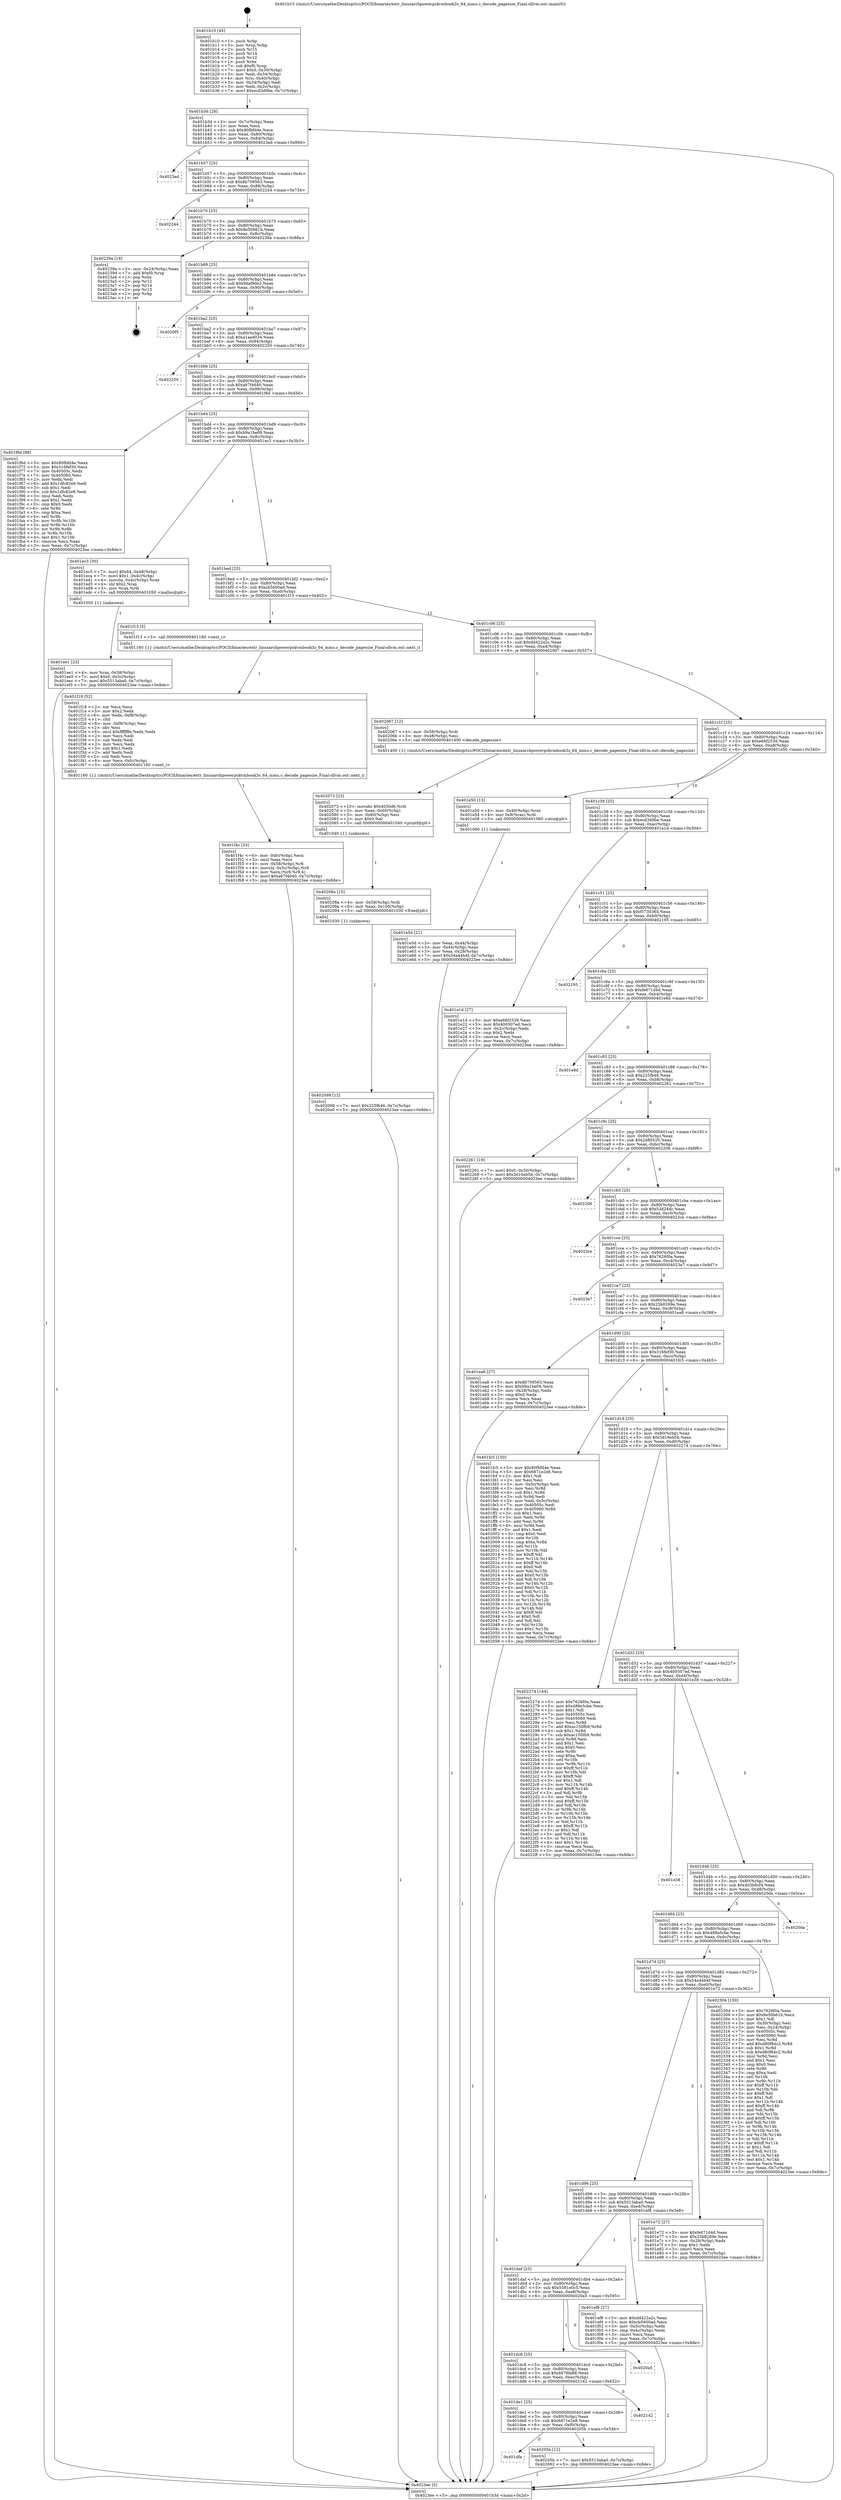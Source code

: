 digraph "0x401b10" {
  label = "0x401b10 (/mnt/c/Users/mathe/Desktop/tcc/POCII/binaries/extr_linuxarchpowerpckvmbook3s_64_mmu.c_decode_pagesize_Final-ollvm.out::main(0))"
  labelloc = "t"
  node[shape=record]

  Entry [label="",width=0.3,height=0.3,shape=circle,fillcolor=black,style=filled]
  "0x401b3d" [label="{
     0x401b3d [26]\l
     | [instrs]\l
     &nbsp;&nbsp;0x401b3d \<+3\>: mov -0x7c(%rbp),%eax\l
     &nbsp;&nbsp;0x401b40 \<+2\>: mov %eax,%ecx\l
     &nbsp;&nbsp;0x401b42 \<+6\>: sub $0x80fbfd4e,%ecx\l
     &nbsp;&nbsp;0x401b48 \<+3\>: mov %eax,-0x80(%rbp)\l
     &nbsp;&nbsp;0x401b4b \<+6\>: mov %ecx,-0x84(%rbp)\l
     &nbsp;&nbsp;0x401b51 \<+6\>: je 00000000004023ad \<main+0x89d\>\l
  }"]
  "0x4023ad" [label="{
     0x4023ad\l
  }", style=dashed]
  "0x401b57" [label="{
     0x401b57 [25]\l
     | [instrs]\l
     &nbsp;&nbsp;0x401b57 \<+5\>: jmp 0000000000401b5c \<main+0x4c\>\l
     &nbsp;&nbsp;0x401b5c \<+3\>: mov -0x80(%rbp),%eax\l
     &nbsp;&nbsp;0x401b5f \<+5\>: sub $0x8b709563,%eax\l
     &nbsp;&nbsp;0x401b64 \<+6\>: mov %eax,-0x88(%rbp)\l
     &nbsp;&nbsp;0x401b6a \<+6\>: je 0000000000402244 \<main+0x734\>\l
  }"]
  Exit [label="",width=0.3,height=0.3,shape=circle,fillcolor=black,style=filled,peripheries=2]
  "0x402244" [label="{
     0x402244\l
  }", style=dashed]
  "0x401b70" [label="{
     0x401b70 [25]\l
     | [instrs]\l
     &nbsp;&nbsp;0x401b70 \<+5\>: jmp 0000000000401b75 \<main+0x65\>\l
     &nbsp;&nbsp;0x401b75 \<+3\>: mov -0x80(%rbp),%eax\l
     &nbsp;&nbsp;0x401b78 \<+5\>: sub $0x8e50b61b,%eax\l
     &nbsp;&nbsp;0x401b7d \<+6\>: mov %eax,-0x8c(%rbp)\l
     &nbsp;&nbsp;0x401b83 \<+6\>: je 000000000040239a \<main+0x88a\>\l
  }"]
  "0x402099" [label="{
     0x402099 [12]\l
     | [instrs]\l
     &nbsp;&nbsp;0x402099 \<+7\>: movl $0x225fb46,-0x7c(%rbp)\l
     &nbsp;&nbsp;0x4020a0 \<+5\>: jmp 00000000004023ee \<main+0x8de\>\l
  }"]
  "0x40239a" [label="{
     0x40239a [19]\l
     | [instrs]\l
     &nbsp;&nbsp;0x40239a \<+3\>: mov -0x24(%rbp),%eax\l
     &nbsp;&nbsp;0x40239d \<+7\>: add $0xf0,%rsp\l
     &nbsp;&nbsp;0x4023a4 \<+1\>: pop %rbx\l
     &nbsp;&nbsp;0x4023a5 \<+2\>: pop %r12\l
     &nbsp;&nbsp;0x4023a7 \<+2\>: pop %r14\l
     &nbsp;&nbsp;0x4023a9 \<+2\>: pop %r15\l
     &nbsp;&nbsp;0x4023ab \<+1\>: pop %rbp\l
     &nbsp;&nbsp;0x4023ac \<+1\>: ret\l
  }"]
  "0x401b89" [label="{
     0x401b89 [25]\l
     | [instrs]\l
     &nbsp;&nbsp;0x401b89 \<+5\>: jmp 0000000000401b8e \<main+0x7e\>\l
     &nbsp;&nbsp;0x401b8e \<+3\>: mov -0x80(%rbp),%eax\l
     &nbsp;&nbsp;0x401b91 \<+5\>: sub $0x9daf9de2,%eax\l
     &nbsp;&nbsp;0x401b96 \<+6\>: mov %eax,-0x90(%rbp)\l
     &nbsp;&nbsp;0x401b9c \<+6\>: je 00000000004020f5 \<main+0x5e5\>\l
  }"]
  "0x40208a" [label="{
     0x40208a [15]\l
     | [instrs]\l
     &nbsp;&nbsp;0x40208a \<+4\>: mov -0x58(%rbp),%rdi\l
     &nbsp;&nbsp;0x40208e \<+6\>: mov %eax,-0x100(%rbp)\l
     &nbsp;&nbsp;0x402094 \<+5\>: call 0000000000401030 \<free@plt\>\l
     | [calls]\l
     &nbsp;&nbsp;0x401030 \{1\} (unknown)\l
  }"]
  "0x4020f5" [label="{
     0x4020f5\l
  }", style=dashed]
  "0x401ba2" [label="{
     0x401ba2 [25]\l
     | [instrs]\l
     &nbsp;&nbsp;0x401ba2 \<+5\>: jmp 0000000000401ba7 \<main+0x97\>\l
     &nbsp;&nbsp;0x401ba7 \<+3\>: mov -0x80(%rbp),%eax\l
     &nbsp;&nbsp;0x401baa \<+5\>: sub $0xa1aed034,%eax\l
     &nbsp;&nbsp;0x401baf \<+6\>: mov %eax,-0x94(%rbp)\l
     &nbsp;&nbsp;0x401bb5 \<+6\>: je 0000000000402250 \<main+0x740\>\l
  }"]
  "0x402073" [label="{
     0x402073 [23]\l
     | [instrs]\l
     &nbsp;&nbsp;0x402073 \<+10\>: movabs $0x4030d6,%rdi\l
     &nbsp;&nbsp;0x40207d \<+3\>: mov %eax,-0x60(%rbp)\l
     &nbsp;&nbsp;0x402080 \<+3\>: mov -0x60(%rbp),%esi\l
     &nbsp;&nbsp;0x402083 \<+2\>: mov $0x0,%al\l
     &nbsp;&nbsp;0x402085 \<+5\>: call 0000000000401040 \<printf@plt\>\l
     | [calls]\l
     &nbsp;&nbsp;0x401040 \{1\} (unknown)\l
  }"]
  "0x402250" [label="{
     0x402250\l
  }", style=dashed]
  "0x401bbb" [label="{
     0x401bbb [25]\l
     | [instrs]\l
     &nbsp;&nbsp;0x401bbb \<+5\>: jmp 0000000000401bc0 \<main+0xb0\>\l
     &nbsp;&nbsp;0x401bc0 \<+3\>: mov -0x80(%rbp),%eax\l
     &nbsp;&nbsp;0x401bc3 \<+5\>: sub $0xa67f4640,%eax\l
     &nbsp;&nbsp;0x401bc8 \<+6\>: mov %eax,-0x98(%rbp)\l
     &nbsp;&nbsp;0x401bce \<+6\>: je 0000000000401f6d \<main+0x45d\>\l
  }"]
  "0x401dfa" [label="{
     0x401dfa\l
  }", style=dashed]
  "0x401f6d" [label="{
     0x401f6d [88]\l
     | [instrs]\l
     &nbsp;&nbsp;0x401f6d \<+5\>: mov $0x80fbfd4e,%eax\l
     &nbsp;&nbsp;0x401f72 \<+5\>: mov $0x316fef30,%ecx\l
     &nbsp;&nbsp;0x401f77 \<+7\>: mov 0x40505c,%edx\l
     &nbsp;&nbsp;0x401f7e \<+7\>: mov 0x405060,%esi\l
     &nbsp;&nbsp;0x401f85 \<+2\>: mov %edx,%edi\l
     &nbsp;&nbsp;0x401f87 \<+6\>: add $0x1dfc82e9,%edi\l
     &nbsp;&nbsp;0x401f8d \<+3\>: sub $0x1,%edi\l
     &nbsp;&nbsp;0x401f90 \<+6\>: sub $0x1dfc82e9,%edi\l
     &nbsp;&nbsp;0x401f96 \<+3\>: imul %edi,%edx\l
     &nbsp;&nbsp;0x401f99 \<+3\>: and $0x1,%edx\l
     &nbsp;&nbsp;0x401f9c \<+3\>: cmp $0x0,%edx\l
     &nbsp;&nbsp;0x401f9f \<+4\>: sete %r8b\l
     &nbsp;&nbsp;0x401fa3 \<+3\>: cmp $0xa,%esi\l
     &nbsp;&nbsp;0x401fa6 \<+4\>: setl %r9b\l
     &nbsp;&nbsp;0x401faa \<+3\>: mov %r8b,%r10b\l
     &nbsp;&nbsp;0x401fad \<+3\>: and %r9b,%r10b\l
     &nbsp;&nbsp;0x401fb0 \<+3\>: xor %r9b,%r8b\l
     &nbsp;&nbsp;0x401fb3 \<+3\>: or %r8b,%r10b\l
     &nbsp;&nbsp;0x401fb6 \<+4\>: test $0x1,%r10b\l
     &nbsp;&nbsp;0x401fba \<+3\>: cmovne %ecx,%eax\l
     &nbsp;&nbsp;0x401fbd \<+3\>: mov %eax,-0x7c(%rbp)\l
     &nbsp;&nbsp;0x401fc0 \<+5\>: jmp 00000000004023ee \<main+0x8de\>\l
  }"]
  "0x401bd4" [label="{
     0x401bd4 [25]\l
     | [instrs]\l
     &nbsp;&nbsp;0x401bd4 \<+5\>: jmp 0000000000401bd9 \<main+0xc9\>\l
     &nbsp;&nbsp;0x401bd9 \<+3\>: mov -0x80(%rbp),%eax\l
     &nbsp;&nbsp;0x401bdc \<+5\>: sub $0xb9a1be09,%eax\l
     &nbsp;&nbsp;0x401be1 \<+6\>: mov %eax,-0x9c(%rbp)\l
     &nbsp;&nbsp;0x401be7 \<+6\>: je 0000000000401ec3 \<main+0x3b3\>\l
  }"]
  "0x40205b" [label="{
     0x40205b [12]\l
     | [instrs]\l
     &nbsp;&nbsp;0x40205b \<+7\>: movl $0x5513aba0,-0x7c(%rbp)\l
     &nbsp;&nbsp;0x402062 \<+5\>: jmp 00000000004023ee \<main+0x8de\>\l
  }"]
  "0x401ec3" [label="{
     0x401ec3 [30]\l
     | [instrs]\l
     &nbsp;&nbsp;0x401ec3 \<+7\>: movl $0x64,-0x48(%rbp)\l
     &nbsp;&nbsp;0x401eca \<+7\>: movl $0x1,-0x4c(%rbp)\l
     &nbsp;&nbsp;0x401ed1 \<+4\>: movslq -0x4c(%rbp),%rax\l
     &nbsp;&nbsp;0x401ed5 \<+4\>: shl $0x2,%rax\l
     &nbsp;&nbsp;0x401ed9 \<+3\>: mov %rax,%rdi\l
     &nbsp;&nbsp;0x401edc \<+5\>: call 0000000000401050 \<malloc@plt\>\l
     | [calls]\l
     &nbsp;&nbsp;0x401050 \{1\} (unknown)\l
  }"]
  "0x401bed" [label="{
     0x401bed [25]\l
     | [instrs]\l
     &nbsp;&nbsp;0x401bed \<+5\>: jmp 0000000000401bf2 \<main+0xe2\>\l
     &nbsp;&nbsp;0x401bf2 \<+3\>: mov -0x80(%rbp),%eax\l
     &nbsp;&nbsp;0x401bf5 \<+5\>: sub $0xcb5600ad,%eax\l
     &nbsp;&nbsp;0x401bfa \<+6\>: mov %eax,-0xa0(%rbp)\l
     &nbsp;&nbsp;0x401c00 \<+6\>: je 0000000000401f13 \<main+0x403\>\l
  }"]
  "0x401de1" [label="{
     0x401de1 [25]\l
     | [instrs]\l
     &nbsp;&nbsp;0x401de1 \<+5\>: jmp 0000000000401de6 \<main+0x2d6\>\l
     &nbsp;&nbsp;0x401de6 \<+3\>: mov -0x80(%rbp),%eax\l
     &nbsp;&nbsp;0x401de9 \<+5\>: sub $0x6871e2e8,%eax\l
     &nbsp;&nbsp;0x401dee \<+6\>: mov %eax,-0xf0(%rbp)\l
     &nbsp;&nbsp;0x401df4 \<+6\>: je 000000000040205b \<main+0x54b\>\l
  }"]
  "0x401f13" [label="{
     0x401f13 [5]\l
     | [instrs]\l
     &nbsp;&nbsp;0x401f13 \<+5\>: call 0000000000401160 \<next_i\>\l
     | [calls]\l
     &nbsp;&nbsp;0x401160 \{1\} (/mnt/c/Users/mathe/Desktop/tcc/POCII/binaries/extr_linuxarchpowerpckvmbook3s_64_mmu.c_decode_pagesize_Final-ollvm.out::next_i)\l
  }"]
  "0x401c06" [label="{
     0x401c06 [25]\l
     | [instrs]\l
     &nbsp;&nbsp;0x401c06 \<+5\>: jmp 0000000000401c0b \<main+0xfb\>\l
     &nbsp;&nbsp;0x401c0b \<+3\>: mov -0x80(%rbp),%eax\l
     &nbsp;&nbsp;0x401c0e \<+5\>: sub $0xdd422a2c,%eax\l
     &nbsp;&nbsp;0x401c13 \<+6\>: mov %eax,-0xa4(%rbp)\l
     &nbsp;&nbsp;0x401c19 \<+6\>: je 0000000000402067 \<main+0x557\>\l
  }"]
  "0x402142" [label="{
     0x402142\l
  }", style=dashed]
  "0x402067" [label="{
     0x402067 [12]\l
     | [instrs]\l
     &nbsp;&nbsp;0x402067 \<+4\>: mov -0x58(%rbp),%rdi\l
     &nbsp;&nbsp;0x40206b \<+3\>: mov -0x48(%rbp),%esi\l
     &nbsp;&nbsp;0x40206e \<+5\>: call 0000000000401400 \<decode_pagesize\>\l
     | [calls]\l
     &nbsp;&nbsp;0x401400 \{1\} (/mnt/c/Users/mathe/Desktop/tcc/POCII/binaries/extr_linuxarchpowerpckvmbook3s_64_mmu.c_decode_pagesize_Final-ollvm.out::decode_pagesize)\l
  }"]
  "0x401c1f" [label="{
     0x401c1f [25]\l
     | [instrs]\l
     &nbsp;&nbsp;0x401c1f \<+5\>: jmp 0000000000401c24 \<main+0x114\>\l
     &nbsp;&nbsp;0x401c24 \<+3\>: mov -0x80(%rbp),%eax\l
     &nbsp;&nbsp;0x401c27 \<+5\>: sub $0xe66f2539,%eax\l
     &nbsp;&nbsp;0x401c2c \<+6\>: mov %eax,-0xa8(%rbp)\l
     &nbsp;&nbsp;0x401c32 \<+6\>: je 0000000000401e50 \<main+0x340\>\l
  }"]
  "0x401dc8" [label="{
     0x401dc8 [25]\l
     | [instrs]\l
     &nbsp;&nbsp;0x401dc8 \<+5\>: jmp 0000000000401dcd \<main+0x2bd\>\l
     &nbsp;&nbsp;0x401dcd \<+3\>: mov -0x80(%rbp),%eax\l
     &nbsp;&nbsp;0x401dd0 \<+5\>: sub $0x6678fa88,%eax\l
     &nbsp;&nbsp;0x401dd5 \<+6\>: mov %eax,-0xec(%rbp)\l
     &nbsp;&nbsp;0x401ddb \<+6\>: je 0000000000402142 \<main+0x632\>\l
  }"]
  "0x401e50" [label="{
     0x401e50 [13]\l
     | [instrs]\l
     &nbsp;&nbsp;0x401e50 \<+4\>: mov -0x40(%rbp),%rax\l
     &nbsp;&nbsp;0x401e54 \<+4\>: mov 0x8(%rax),%rdi\l
     &nbsp;&nbsp;0x401e58 \<+5\>: call 0000000000401060 \<atoi@plt\>\l
     | [calls]\l
     &nbsp;&nbsp;0x401060 \{1\} (unknown)\l
  }"]
  "0x401c38" [label="{
     0x401c38 [25]\l
     | [instrs]\l
     &nbsp;&nbsp;0x401c38 \<+5\>: jmp 0000000000401c3d \<main+0x12d\>\l
     &nbsp;&nbsp;0x401c3d \<+3\>: mov -0x80(%rbp),%eax\l
     &nbsp;&nbsp;0x401c40 \<+5\>: sub $0xecd3d9be,%eax\l
     &nbsp;&nbsp;0x401c45 \<+6\>: mov %eax,-0xac(%rbp)\l
     &nbsp;&nbsp;0x401c4b \<+6\>: je 0000000000401e1d \<main+0x30d\>\l
  }"]
  "0x4020a5" [label="{
     0x4020a5\l
  }", style=dashed]
  "0x401e1d" [label="{
     0x401e1d [27]\l
     | [instrs]\l
     &nbsp;&nbsp;0x401e1d \<+5\>: mov $0xe66f2539,%eax\l
     &nbsp;&nbsp;0x401e22 \<+5\>: mov $0x400507ed,%ecx\l
     &nbsp;&nbsp;0x401e27 \<+3\>: mov -0x2c(%rbp),%edx\l
     &nbsp;&nbsp;0x401e2a \<+3\>: cmp $0x2,%edx\l
     &nbsp;&nbsp;0x401e2d \<+3\>: cmovne %ecx,%eax\l
     &nbsp;&nbsp;0x401e30 \<+3\>: mov %eax,-0x7c(%rbp)\l
     &nbsp;&nbsp;0x401e33 \<+5\>: jmp 00000000004023ee \<main+0x8de\>\l
  }"]
  "0x401c51" [label="{
     0x401c51 [25]\l
     | [instrs]\l
     &nbsp;&nbsp;0x401c51 \<+5\>: jmp 0000000000401c56 \<main+0x146\>\l
     &nbsp;&nbsp;0x401c56 \<+3\>: mov -0x80(%rbp),%eax\l
     &nbsp;&nbsp;0x401c59 \<+5\>: sub $0xf5730365,%eax\l
     &nbsp;&nbsp;0x401c5e \<+6\>: mov %eax,-0xb0(%rbp)\l
     &nbsp;&nbsp;0x401c64 \<+6\>: je 0000000000402195 \<main+0x685\>\l
  }"]
  "0x4023ee" [label="{
     0x4023ee [5]\l
     | [instrs]\l
     &nbsp;&nbsp;0x4023ee \<+5\>: jmp 0000000000401b3d \<main+0x2d\>\l
  }"]
  "0x401b10" [label="{
     0x401b10 [45]\l
     | [instrs]\l
     &nbsp;&nbsp;0x401b10 \<+1\>: push %rbp\l
     &nbsp;&nbsp;0x401b11 \<+3\>: mov %rsp,%rbp\l
     &nbsp;&nbsp;0x401b14 \<+2\>: push %r15\l
     &nbsp;&nbsp;0x401b16 \<+2\>: push %r14\l
     &nbsp;&nbsp;0x401b18 \<+2\>: push %r12\l
     &nbsp;&nbsp;0x401b1a \<+1\>: push %rbx\l
     &nbsp;&nbsp;0x401b1b \<+7\>: sub $0xf0,%rsp\l
     &nbsp;&nbsp;0x401b22 \<+7\>: movl $0x0,-0x30(%rbp)\l
     &nbsp;&nbsp;0x401b29 \<+3\>: mov %edi,-0x34(%rbp)\l
     &nbsp;&nbsp;0x401b2c \<+4\>: mov %rsi,-0x40(%rbp)\l
     &nbsp;&nbsp;0x401b30 \<+3\>: mov -0x34(%rbp),%edi\l
     &nbsp;&nbsp;0x401b33 \<+3\>: mov %edi,-0x2c(%rbp)\l
     &nbsp;&nbsp;0x401b36 \<+7\>: movl $0xecd3d9be,-0x7c(%rbp)\l
  }"]
  "0x401e5d" [label="{
     0x401e5d [21]\l
     | [instrs]\l
     &nbsp;&nbsp;0x401e5d \<+3\>: mov %eax,-0x44(%rbp)\l
     &nbsp;&nbsp;0x401e60 \<+3\>: mov -0x44(%rbp),%eax\l
     &nbsp;&nbsp;0x401e63 \<+3\>: mov %eax,-0x28(%rbp)\l
     &nbsp;&nbsp;0x401e66 \<+7\>: movl $0x54a44b4f,-0x7c(%rbp)\l
     &nbsp;&nbsp;0x401e6d \<+5\>: jmp 00000000004023ee \<main+0x8de\>\l
  }"]
  "0x401f4c" [label="{
     0x401f4c [33]\l
     | [instrs]\l
     &nbsp;&nbsp;0x401f4c \<+6\>: mov -0xfc(%rbp),%ecx\l
     &nbsp;&nbsp;0x401f52 \<+3\>: imul %eax,%ecx\l
     &nbsp;&nbsp;0x401f55 \<+4\>: mov -0x58(%rbp),%r8\l
     &nbsp;&nbsp;0x401f59 \<+4\>: movslq -0x5c(%rbp),%r9\l
     &nbsp;&nbsp;0x401f5d \<+4\>: mov %ecx,(%r8,%r9,4)\l
     &nbsp;&nbsp;0x401f61 \<+7\>: movl $0xa67f4640,-0x7c(%rbp)\l
     &nbsp;&nbsp;0x401f68 \<+5\>: jmp 00000000004023ee \<main+0x8de\>\l
  }"]
  "0x402195" [label="{
     0x402195\l
  }", style=dashed]
  "0x401c6a" [label="{
     0x401c6a [25]\l
     | [instrs]\l
     &nbsp;&nbsp;0x401c6a \<+5\>: jmp 0000000000401c6f \<main+0x15f\>\l
     &nbsp;&nbsp;0x401c6f \<+3\>: mov -0x80(%rbp),%eax\l
     &nbsp;&nbsp;0x401c72 \<+5\>: sub $0xfe671d4d,%eax\l
     &nbsp;&nbsp;0x401c77 \<+6\>: mov %eax,-0xb4(%rbp)\l
     &nbsp;&nbsp;0x401c7d \<+6\>: je 0000000000401e8d \<main+0x37d\>\l
  }"]
  "0x401f18" [label="{
     0x401f18 [52]\l
     | [instrs]\l
     &nbsp;&nbsp;0x401f18 \<+2\>: xor %ecx,%ecx\l
     &nbsp;&nbsp;0x401f1a \<+5\>: mov $0x2,%edx\l
     &nbsp;&nbsp;0x401f1f \<+6\>: mov %edx,-0xf8(%rbp)\l
     &nbsp;&nbsp;0x401f25 \<+1\>: cltd\l
     &nbsp;&nbsp;0x401f26 \<+6\>: mov -0xf8(%rbp),%esi\l
     &nbsp;&nbsp;0x401f2c \<+2\>: idiv %esi\l
     &nbsp;&nbsp;0x401f2e \<+6\>: imul $0xfffffffe,%edx,%edx\l
     &nbsp;&nbsp;0x401f34 \<+2\>: mov %ecx,%edi\l
     &nbsp;&nbsp;0x401f36 \<+2\>: sub %edx,%edi\l
     &nbsp;&nbsp;0x401f38 \<+2\>: mov %ecx,%edx\l
     &nbsp;&nbsp;0x401f3a \<+3\>: sub $0x1,%edx\l
     &nbsp;&nbsp;0x401f3d \<+2\>: add %edx,%edi\l
     &nbsp;&nbsp;0x401f3f \<+2\>: sub %edi,%ecx\l
     &nbsp;&nbsp;0x401f41 \<+6\>: mov %ecx,-0xfc(%rbp)\l
     &nbsp;&nbsp;0x401f47 \<+5\>: call 0000000000401160 \<next_i\>\l
     | [calls]\l
     &nbsp;&nbsp;0x401160 \{1\} (/mnt/c/Users/mathe/Desktop/tcc/POCII/binaries/extr_linuxarchpowerpckvmbook3s_64_mmu.c_decode_pagesize_Final-ollvm.out::next_i)\l
  }"]
  "0x401e8d" [label="{
     0x401e8d\l
  }", style=dashed]
  "0x401c83" [label="{
     0x401c83 [25]\l
     | [instrs]\l
     &nbsp;&nbsp;0x401c83 \<+5\>: jmp 0000000000401c88 \<main+0x178\>\l
     &nbsp;&nbsp;0x401c88 \<+3\>: mov -0x80(%rbp),%eax\l
     &nbsp;&nbsp;0x401c8b \<+5\>: sub $0x225fb46,%eax\l
     &nbsp;&nbsp;0x401c90 \<+6\>: mov %eax,-0xb8(%rbp)\l
     &nbsp;&nbsp;0x401c96 \<+6\>: je 0000000000402261 \<main+0x751\>\l
  }"]
  "0x401daf" [label="{
     0x401daf [25]\l
     | [instrs]\l
     &nbsp;&nbsp;0x401daf \<+5\>: jmp 0000000000401db4 \<main+0x2a4\>\l
     &nbsp;&nbsp;0x401db4 \<+3\>: mov -0x80(%rbp),%eax\l
     &nbsp;&nbsp;0x401db7 \<+5\>: sub $0x5581e0c5,%eax\l
     &nbsp;&nbsp;0x401dbc \<+6\>: mov %eax,-0xe8(%rbp)\l
     &nbsp;&nbsp;0x401dc2 \<+6\>: je 00000000004020a5 \<main+0x595\>\l
  }"]
  "0x402261" [label="{
     0x402261 [19]\l
     | [instrs]\l
     &nbsp;&nbsp;0x402261 \<+7\>: movl $0x0,-0x30(%rbp)\l
     &nbsp;&nbsp;0x402268 \<+7\>: movl $0x3d16eb5b,-0x7c(%rbp)\l
     &nbsp;&nbsp;0x40226f \<+5\>: jmp 00000000004023ee \<main+0x8de\>\l
  }"]
  "0x401c9c" [label="{
     0x401c9c [25]\l
     | [instrs]\l
     &nbsp;&nbsp;0x401c9c \<+5\>: jmp 0000000000401ca1 \<main+0x191\>\l
     &nbsp;&nbsp;0x401ca1 \<+3\>: mov -0x80(%rbp),%eax\l
     &nbsp;&nbsp;0x401ca4 \<+5\>: sub $0x2d89520,%eax\l
     &nbsp;&nbsp;0x401ca9 \<+6\>: mov %eax,-0xbc(%rbp)\l
     &nbsp;&nbsp;0x401caf \<+6\>: je 0000000000402206 \<main+0x6f6\>\l
  }"]
  "0x401ef8" [label="{
     0x401ef8 [27]\l
     | [instrs]\l
     &nbsp;&nbsp;0x401ef8 \<+5\>: mov $0xdd422a2c,%eax\l
     &nbsp;&nbsp;0x401efd \<+5\>: mov $0xcb5600ad,%ecx\l
     &nbsp;&nbsp;0x401f02 \<+3\>: mov -0x5c(%rbp),%edx\l
     &nbsp;&nbsp;0x401f05 \<+3\>: cmp -0x4c(%rbp),%edx\l
     &nbsp;&nbsp;0x401f08 \<+3\>: cmovl %ecx,%eax\l
     &nbsp;&nbsp;0x401f0b \<+3\>: mov %eax,-0x7c(%rbp)\l
     &nbsp;&nbsp;0x401f0e \<+5\>: jmp 00000000004023ee \<main+0x8de\>\l
  }"]
  "0x402206" [label="{
     0x402206\l
  }", style=dashed]
  "0x401cb5" [label="{
     0x401cb5 [25]\l
     | [instrs]\l
     &nbsp;&nbsp;0x401cb5 \<+5\>: jmp 0000000000401cba \<main+0x1aa\>\l
     &nbsp;&nbsp;0x401cba \<+3\>: mov -0x80(%rbp),%eax\l
     &nbsp;&nbsp;0x401cbd \<+5\>: sub $0x53d24dc,%eax\l
     &nbsp;&nbsp;0x401cc2 \<+6\>: mov %eax,-0xc0(%rbp)\l
     &nbsp;&nbsp;0x401cc8 \<+6\>: je 00000000004023ce \<main+0x8be\>\l
  }"]
  "0x401ee1" [label="{
     0x401ee1 [23]\l
     | [instrs]\l
     &nbsp;&nbsp;0x401ee1 \<+4\>: mov %rax,-0x58(%rbp)\l
     &nbsp;&nbsp;0x401ee5 \<+7\>: movl $0x0,-0x5c(%rbp)\l
     &nbsp;&nbsp;0x401eec \<+7\>: movl $0x5513aba0,-0x7c(%rbp)\l
     &nbsp;&nbsp;0x401ef3 \<+5\>: jmp 00000000004023ee \<main+0x8de\>\l
  }"]
  "0x4023ce" [label="{
     0x4023ce\l
  }", style=dashed]
  "0x401cce" [label="{
     0x401cce [25]\l
     | [instrs]\l
     &nbsp;&nbsp;0x401cce \<+5\>: jmp 0000000000401cd3 \<main+0x1c3\>\l
     &nbsp;&nbsp;0x401cd3 \<+3\>: mov -0x80(%rbp),%eax\l
     &nbsp;&nbsp;0x401cd6 \<+5\>: sub $0x7626f0a,%eax\l
     &nbsp;&nbsp;0x401cdb \<+6\>: mov %eax,-0xc4(%rbp)\l
     &nbsp;&nbsp;0x401ce1 \<+6\>: je 00000000004023e7 \<main+0x8d7\>\l
  }"]
  "0x401d96" [label="{
     0x401d96 [25]\l
     | [instrs]\l
     &nbsp;&nbsp;0x401d96 \<+5\>: jmp 0000000000401d9b \<main+0x28b\>\l
     &nbsp;&nbsp;0x401d9b \<+3\>: mov -0x80(%rbp),%eax\l
     &nbsp;&nbsp;0x401d9e \<+5\>: sub $0x5513aba0,%eax\l
     &nbsp;&nbsp;0x401da3 \<+6\>: mov %eax,-0xe4(%rbp)\l
     &nbsp;&nbsp;0x401da9 \<+6\>: je 0000000000401ef8 \<main+0x3e8\>\l
  }"]
  "0x4023e7" [label="{
     0x4023e7\l
  }", style=dashed]
  "0x401ce7" [label="{
     0x401ce7 [25]\l
     | [instrs]\l
     &nbsp;&nbsp;0x401ce7 \<+5\>: jmp 0000000000401cec \<main+0x1dc\>\l
     &nbsp;&nbsp;0x401cec \<+3\>: mov -0x80(%rbp),%eax\l
     &nbsp;&nbsp;0x401cef \<+5\>: sub $0x25b8269e,%eax\l
     &nbsp;&nbsp;0x401cf4 \<+6\>: mov %eax,-0xc8(%rbp)\l
     &nbsp;&nbsp;0x401cfa \<+6\>: je 0000000000401ea8 \<main+0x398\>\l
  }"]
  "0x401e72" [label="{
     0x401e72 [27]\l
     | [instrs]\l
     &nbsp;&nbsp;0x401e72 \<+5\>: mov $0xfe671d4d,%eax\l
     &nbsp;&nbsp;0x401e77 \<+5\>: mov $0x25b8269e,%ecx\l
     &nbsp;&nbsp;0x401e7c \<+3\>: mov -0x28(%rbp),%edx\l
     &nbsp;&nbsp;0x401e7f \<+3\>: cmp $0x1,%edx\l
     &nbsp;&nbsp;0x401e82 \<+3\>: cmovl %ecx,%eax\l
     &nbsp;&nbsp;0x401e85 \<+3\>: mov %eax,-0x7c(%rbp)\l
     &nbsp;&nbsp;0x401e88 \<+5\>: jmp 00000000004023ee \<main+0x8de\>\l
  }"]
  "0x401ea8" [label="{
     0x401ea8 [27]\l
     | [instrs]\l
     &nbsp;&nbsp;0x401ea8 \<+5\>: mov $0x8b709563,%eax\l
     &nbsp;&nbsp;0x401ead \<+5\>: mov $0xb9a1be09,%ecx\l
     &nbsp;&nbsp;0x401eb2 \<+3\>: mov -0x28(%rbp),%edx\l
     &nbsp;&nbsp;0x401eb5 \<+3\>: cmp $0x0,%edx\l
     &nbsp;&nbsp;0x401eb8 \<+3\>: cmove %ecx,%eax\l
     &nbsp;&nbsp;0x401ebb \<+3\>: mov %eax,-0x7c(%rbp)\l
     &nbsp;&nbsp;0x401ebe \<+5\>: jmp 00000000004023ee \<main+0x8de\>\l
  }"]
  "0x401d00" [label="{
     0x401d00 [25]\l
     | [instrs]\l
     &nbsp;&nbsp;0x401d00 \<+5\>: jmp 0000000000401d05 \<main+0x1f5\>\l
     &nbsp;&nbsp;0x401d05 \<+3\>: mov -0x80(%rbp),%eax\l
     &nbsp;&nbsp;0x401d08 \<+5\>: sub $0x316fef30,%eax\l
     &nbsp;&nbsp;0x401d0d \<+6\>: mov %eax,-0xcc(%rbp)\l
     &nbsp;&nbsp;0x401d13 \<+6\>: je 0000000000401fc5 \<main+0x4b5\>\l
  }"]
  "0x401d7d" [label="{
     0x401d7d [25]\l
     | [instrs]\l
     &nbsp;&nbsp;0x401d7d \<+5\>: jmp 0000000000401d82 \<main+0x272\>\l
     &nbsp;&nbsp;0x401d82 \<+3\>: mov -0x80(%rbp),%eax\l
     &nbsp;&nbsp;0x401d85 \<+5\>: sub $0x54a44b4f,%eax\l
     &nbsp;&nbsp;0x401d8a \<+6\>: mov %eax,-0xe0(%rbp)\l
     &nbsp;&nbsp;0x401d90 \<+6\>: je 0000000000401e72 \<main+0x362\>\l
  }"]
  "0x401fc5" [label="{
     0x401fc5 [150]\l
     | [instrs]\l
     &nbsp;&nbsp;0x401fc5 \<+5\>: mov $0x80fbfd4e,%eax\l
     &nbsp;&nbsp;0x401fca \<+5\>: mov $0x6871e2e8,%ecx\l
     &nbsp;&nbsp;0x401fcf \<+2\>: mov $0x1,%dl\l
     &nbsp;&nbsp;0x401fd1 \<+2\>: xor %esi,%esi\l
     &nbsp;&nbsp;0x401fd3 \<+3\>: mov -0x5c(%rbp),%edi\l
     &nbsp;&nbsp;0x401fd6 \<+3\>: mov %esi,%r8d\l
     &nbsp;&nbsp;0x401fd9 \<+4\>: sub $0x1,%r8d\l
     &nbsp;&nbsp;0x401fdd \<+3\>: sub %r8d,%edi\l
     &nbsp;&nbsp;0x401fe0 \<+3\>: mov %edi,-0x5c(%rbp)\l
     &nbsp;&nbsp;0x401fe3 \<+7\>: mov 0x40505c,%edi\l
     &nbsp;&nbsp;0x401fea \<+8\>: mov 0x405060,%r8d\l
     &nbsp;&nbsp;0x401ff2 \<+3\>: sub $0x1,%esi\l
     &nbsp;&nbsp;0x401ff5 \<+3\>: mov %edi,%r9d\l
     &nbsp;&nbsp;0x401ff8 \<+3\>: add %esi,%r9d\l
     &nbsp;&nbsp;0x401ffb \<+4\>: imul %r9d,%edi\l
     &nbsp;&nbsp;0x401fff \<+3\>: and $0x1,%edi\l
     &nbsp;&nbsp;0x402002 \<+3\>: cmp $0x0,%edi\l
     &nbsp;&nbsp;0x402005 \<+4\>: sete %r10b\l
     &nbsp;&nbsp;0x402009 \<+4\>: cmp $0xa,%r8d\l
     &nbsp;&nbsp;0x40200d \<+4\>: setl %r11b\l
     &nbsp;&nbsp;0x402011 \<+3\>: mov %r10b,%bl\l
     &nbsp;&nbsp;0x402014 \<+3\>: xor $0xff,%bl\l
     &nbsp;&nbsp;0x402017 \<+3\>: mov %r11b,%r14b\l
     &nbsp;&nbsp;0x40201a \<+4\>: xor $0xff,%r14b\l
     &nbsp;&nbsp;0x40201e \<+3\>: xor $0x0,%dl\l
     &nbsp;&nbsp;0x402021 \<+3\>: mov %bl,%r15b\l
     &nbsp;&nbsp;0x402024 \<+4\>: and $0x0,%r15b\l
     &nbsp;&nbsp;0x402028 \<+3\>: and %dl,%r10b\l
     &nbsp;&nbsp;0x40202b \<+3\>: mov %r14b,%r12b\l
     &nbsp;&nbsp;0x40202e \<+4\>: and $0x0,%r12b\l
     &nbsp;&nbsp;0x402032 \<+3\>: and %dl,%r11b\l
     &nbsp;&nbsp;0x402035 \<+3\>: or %r10b,%r15b\l
     &nbsp;&nbsp;0x402038 \<+3\>: or %r11b,%r12b\l
     &nbsp;&nbsp;0x40203b \<+3\>: xor %r12b,%r15b\l
     &nbsp;&nbsp;0x40203e \<+3\>: or %r14b,%bl\l
     &nbsp;&nbsp;0x402041 \<+3\>: xor $0xff,%bl\l
     &nbsp;&nbsp;0x402044 \<+3\>: or $0x0,%dl\l
     &nbsp;&nbsp;0x402047 \<+2\>: and %dl,%bl\l
     &nbsp;&nbsp;0x402049 \<+3\>: or %bl,%r15b\l
     &nbsp;&nbsp;0x40204c \<+4\>: test $0x1,%r15b\l
     &nbsp;&nbsp;0x402050 \<+3\>: cmovne %ecx,%eax\l
     &nbsp;&nbsp;0x402053 \<+3\>: mov %eax,-0x7c(%rbp)\l
     &nbsp;&nbsp;0x402056 \<+5\>: jmp 00000000004023ee \<main+0x8de\>\l
  }"]
  "0x401d19" [label="{
     0x401d19 [25]\l
     | [instrs]\l
     &nbsp;&nbsp;0x401d19 \<+5\>: jmp 0000000000401d1e \<main+0x20e\>\l
     &nbsp;&nbsp;0x401d1e \<+3\>: mov -0x80(%rbp),%eax\l
     &nbsp;&nbsp;0x401d21 \<+5\>: sub $0x3d16eb5b,%eax\l
     &nbsp;&nbsp;0x401d26 \<+6\>: mov %eax,-0xd0(%rbp)\l
     &nbsp;&nbsp;0x401d2c \<+6\>: je 0000000000402274 \<main+0x764\>\l
  }"]
  "0x402304" [label="{
     0x402304 [150]\l
     | [instrs]\l
     &nbsp;&nbsp;0x402304 \<+5\>: mov $0x7626f0a,%eax\l
     &nbsp;&nbsp;0x402309 \<+5\>: mov $0x8e50b61b,%ecx\l
     &nbsp;&nbsp;0x40230e \<+2\>: mov $0x1,%dl\l
     &nbsp;&nbsp;0x402310 \<+3\>: mov -0x30(%rbp),%esi\l
     &nbsp;&nbsp;0x402313 \<+3\>: mov %esi,-0x24(%rbp)\l
     &nbsp;&nbsp;0x402316 \<+7\>: mov 0x40505c,%esi\l
     &nbsp;&nbsp;0x40231d \<+7\>: mov 0x405060,%edi\l
     &nbsp;&nbsp;0x402324 \<+3\>: mov %esi,%r8d\l
     &nbsp;&nbsp;0x402327 \<+7\>: add $0xd80f84c2,%r8d\l
     &nbsp;&nbsp;0x40232e \<+4\>: sub $0x1,%r8d\l
     &nbsp;&nbsp;0x402332 \<+7\>: sub $0xd80f84c2,%r8d\l
     &nbsp;&nbsp;0x402339 \<+4\>: imul %r8d,%esi\l
     &nbsp;&nbsp;0x40233d \<+3\>: and $0x1,%esi\l
     &nbsp;&nbsp;0x402340 \<+3\>: cmp $0x0,%esi\l
     &nbsp;&nbsp;0x402343 \<+4\>: sete %r9b\l
     &nbsp;&nbsp;0x402347 \<+3\>: cmp $0xa,%edi\l
     &nbsp;&nbsp;0x40234a \<+4\>: setl %r10b\l
     &nbsp;&nbsp;0x40234e \<+3\>: mov %r9b,%r11b\l
     &nbsp;&nbsp;0x402351 \<+4\>: xor $0xff,%r11b\l
     &nbsp;&nbsp;0x402355 \<+3\>: mov %r10b,%bl\l
     &nbsp;&nbsp;0x402358 \<+3\>: xor $0xff,%bl\l
     &nbsp;&nbsp;0x40235b \<+3\>: xor $0x1,%dl\l
     &nbsp;&nbsp;0x40235e \<+3\>: mov %r11b,%r14b\l
     &nbsp;&nbsp;0x402361 \<+4\>: and $0xff,%r14b\l
     &nbsp;&nbsp;0x402365 \<+3\>: and %dl,%r9b\l
     &nbsp;&nbsp;0x402368 \<+3\>: mov %bl,%r15b\l
     &nbsp;&nbsp;0x40236b \<+4\>: and $0xff,%r15b\l
     &nbsp;&nbsp;0x40236f \<+3\>: and %dl,%r10b\l
     &nbsp;&nbsp;0x402372 \<+3\>: or %r9b,%r14b\l
     &nbsp;&nbsp;0x402375 \<+3\>: or %r10b,%r15b\l
     &nbsp;&nbsp;0x402378 \<+3\>: xor %r15b,%r14b\l
     &nbsp;&nbsp;0x40237b \<+3\>: or %bl,%r11b\l
     &nbsp;&nbsp;0x40237e \<+4\>: xor $0xff,%r11b\l
     &nbsp;&nbsp;0x402382 \<+3\>: or $0x1,%dl\l
     &nbsp;&nbsp;0x402385 \<+3\>: and %dl,%r11b\l
     &nbsp;&nbsp;0x402388 \<+3\>: or %r11b,%r14b\l
     &nbsp;&nbsp;0x40238b \<+4\>: test $0x1,%r14b\l
     &nbsp;&nbsp;0x40238f \<+3\>: cmovne %ecx,%eax\l
     &nbsp;&nbsp;0x402392 \<+3\>: mov %eax,-0x7c(%rbp)\l
     &nbsp;&nbsp;0x402395 \<+5\>: jmp 00000000004023ee \<main+0x8de\>\l
  }"]
  "0x402274" [label="{
     0x402274 [144]\l
     | [instrs]\l
     &nbsp;&nbsp;0x402274 \<+5\>: mov $0x7626f0a,%eax\l
     &nbsp;&nbsp;0x402279 \<+5\>: mov $0x488e5cbe,%ecx\l
     &nbsp;&nbsp;0x40227e \<+2\>: mov $0x1,%dl\l
     &nbsp;&nbsp;0x402280 \<+7\>: mov 0x40505c,%esi\l
     &nbsp;&nbsp;0x402287 \<+7\>: mov 0x405060,%edi\l
     &nbsp;&nbsp;0x40228e \<+3\>: mov %esi,%r8d\l
     &nbsp;&nbsp;0x402291 \<+7\>: add $0xac150fb9,%r8d\l
     &nbsp;&nbsp;0x402298 \<+4\>: sub $0x1,%r8d\l
     &nbsp;&nbsp;0x40229c \<+7\>: sub $0xac150fb9,%r8d\l
     &nbsp;&nbsp;0x4022a3 \<+4\>: imul %r8d,%esi\l
     &nbsp;&nbsp;0x4022a7 \<+3\>: and $0x1,%esi\l
     &nbsp;&nbsp;0x4022aa \<+3\>: cmp $0x0,%esi\l
     &nbsp;&nbsp;0x4022ad \<+4\>: sete %r9b\l
     &nbsp;&nbsp;0x4022b1 \<+3\>: cmp $0xa,%edi\l
     &nbsp;&nbsp;0x4022b4 \<+4\>: setl %r10b\l
     &nbsp;&nbsp;0x4022b8 \<+3\>: mov %r9b,%r11b\l
     &nbsp;&nbsp;0x4022bb \<+4\>: xor $0xff,%r11b\l
     &nbsp;&nbsp;0x4022bf \<+3\>: mov %r10b,%bl\l
     &nbsp;&nbsp;0x4022c2 \<+3\>: xor $0xff,%bl\l
     &nbsp;&nbsp;0x4022c5 \<+3\>: xor $0x1,%dl\l
     &nbsp;&nbsp;0x4022c8 \<+3\>: mov %r11b,%r14b\l
     &nbsp;&nbsp;0x4022cb \<+4\>: and $0xff,%r14b\l
     &nbsp;&nbsp;0x4022cf \<+3\>: and %dl,%r9b\l
     &nbsp;&nbsp;0x4022d2 \<+3\>: mov %bl,%r15b\l
     &nbsp;&nbsp;0x4022d5 \<+4\>: and $0xff,%r15b\l
     &nbsp;&nbsp;0x4022d9 \<+3\>: and %dl,%r10b\l
     &nbsp;&nbsp;0x4022dc \<+3\>: or %r9b,%r14b\l
     &nbsp;&nbsp;0x4022df \<+3\>: or %r10b,%r15b\l
     &nbsp;&nbsp;0x4022e2 \<+3\>: xor %r15b,%r14b\l
     &nbsp;&nbsp;0x4022e5 \<+3\>: or %bl,%r11b\l
     &nbsp;&nbsp;0x4022e8 \<+4\>: xor $0xff,%r11b\l
     &nbsp;&nbsp;0x4022ec \<+3\>: or $0x1,%dl\l
     &nbsp;&nbsp;0x4022ef \<+3\>: and %dl,%r11b\l
     &nbsp;&nbsp;0x4022f2 \<+3\>: or %r11b,%r14b\l
     &nbsp;&nbsp;0x4022f5 \<+4\>: test $0x1,%r14b\l
     &nbsp;&nbsp;0x4022f9 \<+3\>: cmovne %ecx,%eax\l
     &nbsp;&nbsp;0x4022fc \<+3\>: mov %eax,-0x7c(%rbp)\l
     &nbsp;&nbsp;0x4022ff \<+5\>: jmp 00000000004023ee \<main+0x8de\>\l
  }"]
  "0x401d32" [label="{
     0x401d32 [25]\l
     | [instrs]\l
     &nbsp;&nbsp;0x401d32 \<+5\>: jmp 0000000000401d37 \<main+0x227\>\l
     &nbsp;&nbsp;0x401d37 \<+3\>: mov -0x80(%rbp),%eax\l
     &nbsp;&nbsp;0x401d3a \<+5\>: sub $0x400507ed,%eax\l
     &nbsp;&nbsp;0x401d3f \<+6\>: mov %eax,-0xd4(%rbp)\l
     &nbsp;&nbsp;0x401d45 \<+6\>: je 0000000000401e38 \<main+0x328\>\l
  }"]
  "0x401d64" [label="{
     0x401d64 [25]\l
     | [instrs]\l
     &nbsp;&nbsp;0x401d64 \<+5\>: jmp 0000000000401d69 \<main+0x259\>\l
     &nbsp;&nbsp;0x401d69 \<+3\>: mov -0x80(%rbp),%eax\l
     &nbsp;&nbsp;0x401d6c \<+5\>: sub $0x488e5cbe,%eax\l
     &nbsp;&nbsp;0x401d71 \<+6\>: mov %eax,-0xdc(%rbp)\l
     &nbsp;&nbsp;0x401d77 \<+6\>: je 0000000000402304 \<main+0x7f4\>\l
  }"]
  "0x401e38" [label="{
     0x401e38\l
  }", style=dashed]
  "0x401d4b" [label="{
     0x401d4b [25]\l
     | [instrs]\l
     &nbsp;&nbsp;0x401d4b \<+5\>: jmp 0000000000401d50 \<main+0x240\>\l
     &nbsp;&nbsp;0x401d50 \<+3\>: mov -0x80(%rbp),%eax\l
     &nbsp;&nbsp;0x401d53 \<+5\>: sub $0x403b9cf4,%eax\l
     &nbsp;&nbsp;0x401d58 \<+6\>: mov %eax,-0xd8(%rbp)\l
     &nbsp;&nbsp;0x401d5e \<+6\>: je 00000000004020da \<main+0x5ca\>\l
  }"]
  "0x4020da" [label="{
     0x4020da\l
  }", style=dashed]
  Entry -> "0x401b10" [label=" 1"]
  "0x401b3d" -> "0x4023ad" [label=" 0"]
  "0x401b3d" -> "0x401b57" [label=" 16"]
  "0x40239a" -> Exit [label=" 1"]
  "0x401b57" -> "0x402244" [label=" 0"]
  "0x401b57" -> "0x401b70" [label=" 16"]
  "0x402304" -> "0x4023ee" [label=" 1"]
  "0x401b70" -> "0x40239a" [label=" 1"]
  "0x401b70" -> "0x401b89" [label=" 15"]
  "0x402274" -> "0x4023ee" [label=" 1"]
  "0x401b89" -> "0x4020f5" [label=" 0"]
  "0x401b89" -> "0x401ba2" [label=" 15"]
  "0x402261" -> "0x4023ee" [label=" 1"]
  "0x401ba2" -> "0x402250" [label=" 0"]
  "0x401ba2" -> "0x401bbb" [label=" 15"]
  "0x402099" -> "0x4023ee" [label=" 1"]
  "0x401bbb" -> "0x401f6d" [label=" 1"]
  "0x401bbb" -> "0x401bd4" [label=" 14"]
  "0x40208a" -> "0x402099" [label=" 1"]
  "0x401bd4" -> "0x401ec3" [label=" 1"]
  "0x401bd4" -> "0x401bed" [label=" 13"]
  "0x402073" -> "0x40208a" [label=" 1"]
  "0x401bed" -> "0x401f13" [label=" 1"]
  "0x401bed" -> "0x401c06" [label=" 12"]
  "0x40205b" -> "0x4023ee" [label=" 1"]
  "0x401c06" -> "0x402067" [label=" 1"]
  "0x401c06" -> "0x401c1f" [label=" 11"]
  "0x401de1" -> "0x401dfa" [label=" 0"]
  "0x401c1f" -> "0x401e50" [label=" 1"]
  "0x401c1f" -> "0x401c38" [label=" 10"]
  "0x402067" -> "0x402073" [label=" 1"]
  "0x401c38" -> "0x401e1d" [label=" 1"]
  "0x401c38" -> "0x401c51" [label=" 9"]
  "0x401e1d" -> "0x4023ee" [label=" 1"]
  "0x401b10" -> "0x401b3d" [label=" 1"]
  "0x4023ee" -> "0x401b3d" [label=" 15"]
  "0x401e50" -> "0x401e5d" [label=" 1"]
  "0x401e5d" -> "0x4023ee" [label=" 1"]
  "0x401dc8" -> "0x401de1" [label=" 1"]
  "0x401c51" -> "0x402195" [label=" 0"]
  "0x401c51" -> "0x401c6a" [label=" 9"]
  "0x401de1" -> "0x40205b" [label=" 1"]
  "0x401c6a" -> "0x401e8d" [label=" 0"]
  "0x401c6a" -> "0x401c83" [label=" 9"]
  "0x401daf" -> "0x401dc8" [label=" 1"]
  "0x401c83" -> "0x402261" [label=" 1"]
  "0x401c83" -> "0x401c9c" [label=" 8"]
  "0x401daf" -> "0x4020a5" [label=" 0"]
  "0x401c9c" -> "0x402206" [label=" 0"]
  "0x401c9c" -> "0x401cb5" [label=" 8"]
  "0x401dc8" -> "0x402142" [label=" 0"]
  "0x401cb5" -> "0x4023ce" [label=" 0"]
  "0x401cb5" -> "0x401cce" [label=" 8"]
  "0x401f6d" -> "0x4023ee" [label=" 1"]
  "0x401cce" -> "0x4023e7" [label=" 0"]
  "0x401cce" -> "0x401ce7" [label=" 8"]
  "0x401f4c" -> "0x4023ee" [label=" 1"]
  "0x401ce7" -> "0x401ea8" [label=" 1"]
  "0x401ce7" -> "0x401d00" [label=" 7"]
  "0x401f18" -> "0x401f4c" [label=" 1"]
  "0x401d00" -> "0x401fc5" [label=" 1"]
  "0x401d00" -> "0x401d19" [label=" 6"]
  "0x401ef8" -> "0x4023ee" [label=" 2"]
  "0x401d19" -> "0x402274" [label=" 1"]
  "0x401d19" -> "0x401d32" [label=" 5"]
  "0x401d96" -> "0x401daf" [label=" 1"]
  "0x401d32" -> "0x401e38" [label=" 0"]
  "0x401d32" -> "0x401d4b" [label=" 5"]
  "0x401fc5" -> "0x4023ee" [label=" 1"]
  "0x401d4b" -> "0x4020da" [label=" 0"]
  "0x401d4b" -> "0x401d64" [label=" 5"]
  "0x401d96" -> "0x401ef8" [label=" 2"]
  "0x401d64" -> "0x402304" [label=" 1"]
  "0x401d64" -> "0x401d7d" [label=" 4"]
  "0x401f13" -> "0x401f18" [label=" 1"]
  "0x401d7d" -> "0x401e72" [label=" 1"]
  "0x401d7d" -> "0x401d96" [label=" 3"]
  "0x401e72" -> "0x4023ee" [label=" 1"]
  "0x401ea8" -> "0x4023ee" [label=" 1"]
  "0x401ec3" -> "0x401ee1" [label=" 1"]
  "0x401ee1" -> "0x4023ee" [label=" 1"]
}

